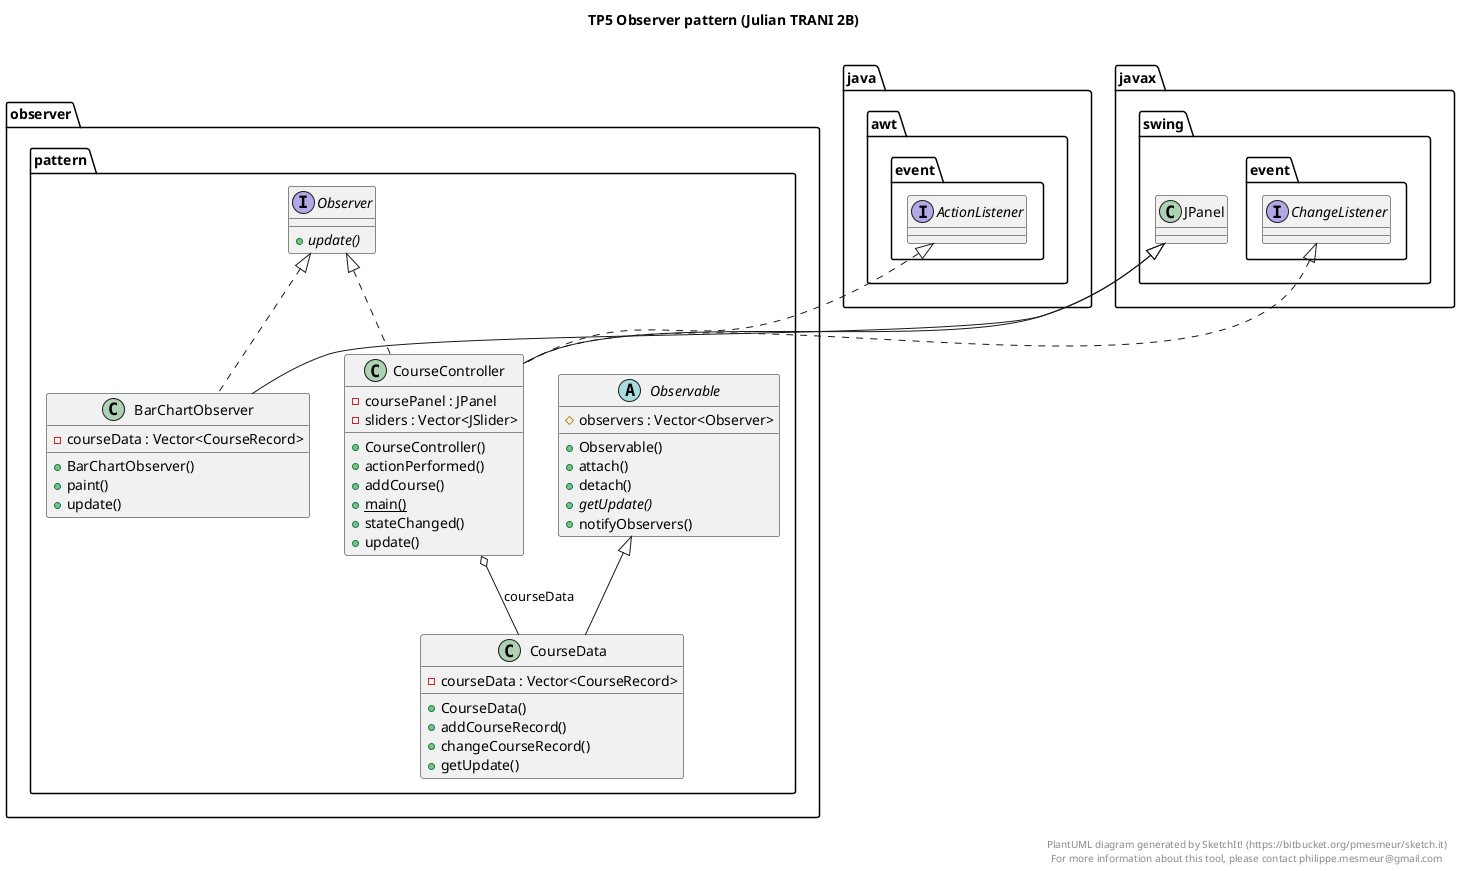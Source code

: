 @startuml

title TP5 Observer pattern (Julian TRANI 2B)\n

namespace observer {
  namespace pattern {
    class observer.pattern.BarChartObserver {
        - courseData : Vector<CourseRecord>
        + BarChartObserver()
        + paint()
        + update()
    }
  }
}

namespace observer {
  namespace pattern {
    class observer.pattern.CourseController {
        - coursePanel : JPanel
        - sliders : Vector<JSlider>
        + CourseController()
        + actionPerformed()
        + addCourse()
        {static} + main()
        + stateChanged()
        + update()
    }
  }
}

namespace observer {
  namespace pattern {
    class observer.pattern.CourseData {
        - courseData : Vector<CourseRecord>
        + CourseData()
        + addCourseRecord()
        + changeCourseRecord()
        + getUpdate()
    }
  }
}

namespace observer {
  namespace pattern {
    abstract class observer.pattern.Observable {
        # observers : Vector<Observer>
        + Observable()
        + attach()
        + detach()
        {abstract} + getUpdate()
        + notifyObservers()
    }
  }
}

namespace observer {
  namespace pattern {
    interface observer.pattern.Observer {
        {abstract} + update()
    }
  }
}

interface java.awt.event.ActionListener
interface javax.swing.event.ChangeListener

observer.pattern.BarChartObserver .up.|> observer.pattern.Observer
observer.pattern.BarChartObserver -up-|> javax.swing.JPanel
observer.pattern.CourseController .up.|> java.awt.event.ActionListener
observer.pattern.CourseController .up.|> javax.swing.event.ChangeListener
observer.pattern.CourseController .up.|> observer.pattern.Observer
observer.pattern.CourseController -up-|> javax.swing.JPanel
observer.pattern.CourseController o-- observer.pattern.CourseData : courseData
observer.pattern.CourseData -up-|> observer.pattern.Observable

right footer

PlantUML diagram generated by SketchIt! (https://bitbucket.org/pmesmeur/sketch.it)
For more information about this tool, please contact philippe.mesmeur@gmail.com
endfooter

@enduml
